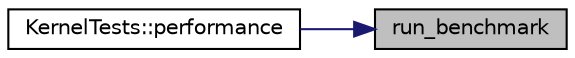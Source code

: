 digraph "run_benchmark"
{
 // LATEX_PDF_SIZE
  edge [fontname="Helvetica",fontsize="10",labelfontname="Helvetica",labelfontsize="10"];
  node [fontname="Helvetica",fontsize="10",shape=record];
  rankdir="RL";
  Node1 [label="run_benchmark",height=0.2,width=0.4,color="black", fillcolor="grey75", style="filled", fontcolor="black",tooltip="Run the given function and return the mean run time and stddev."];
  Node1 -> Node2 [dir="back",color="midnightblue",fontsize="10",style="solid",fontname="Helvetica"];
  Node2 [label="KernelTests::performance",height=0.2,width=0.4,color="black", fillcolor="white", style="filled",URL="$class_kernel_tests.html#a3cf2e25a99be565a4ab570737cfeac41",tooltip="Run performance test case for a given function."];
}
